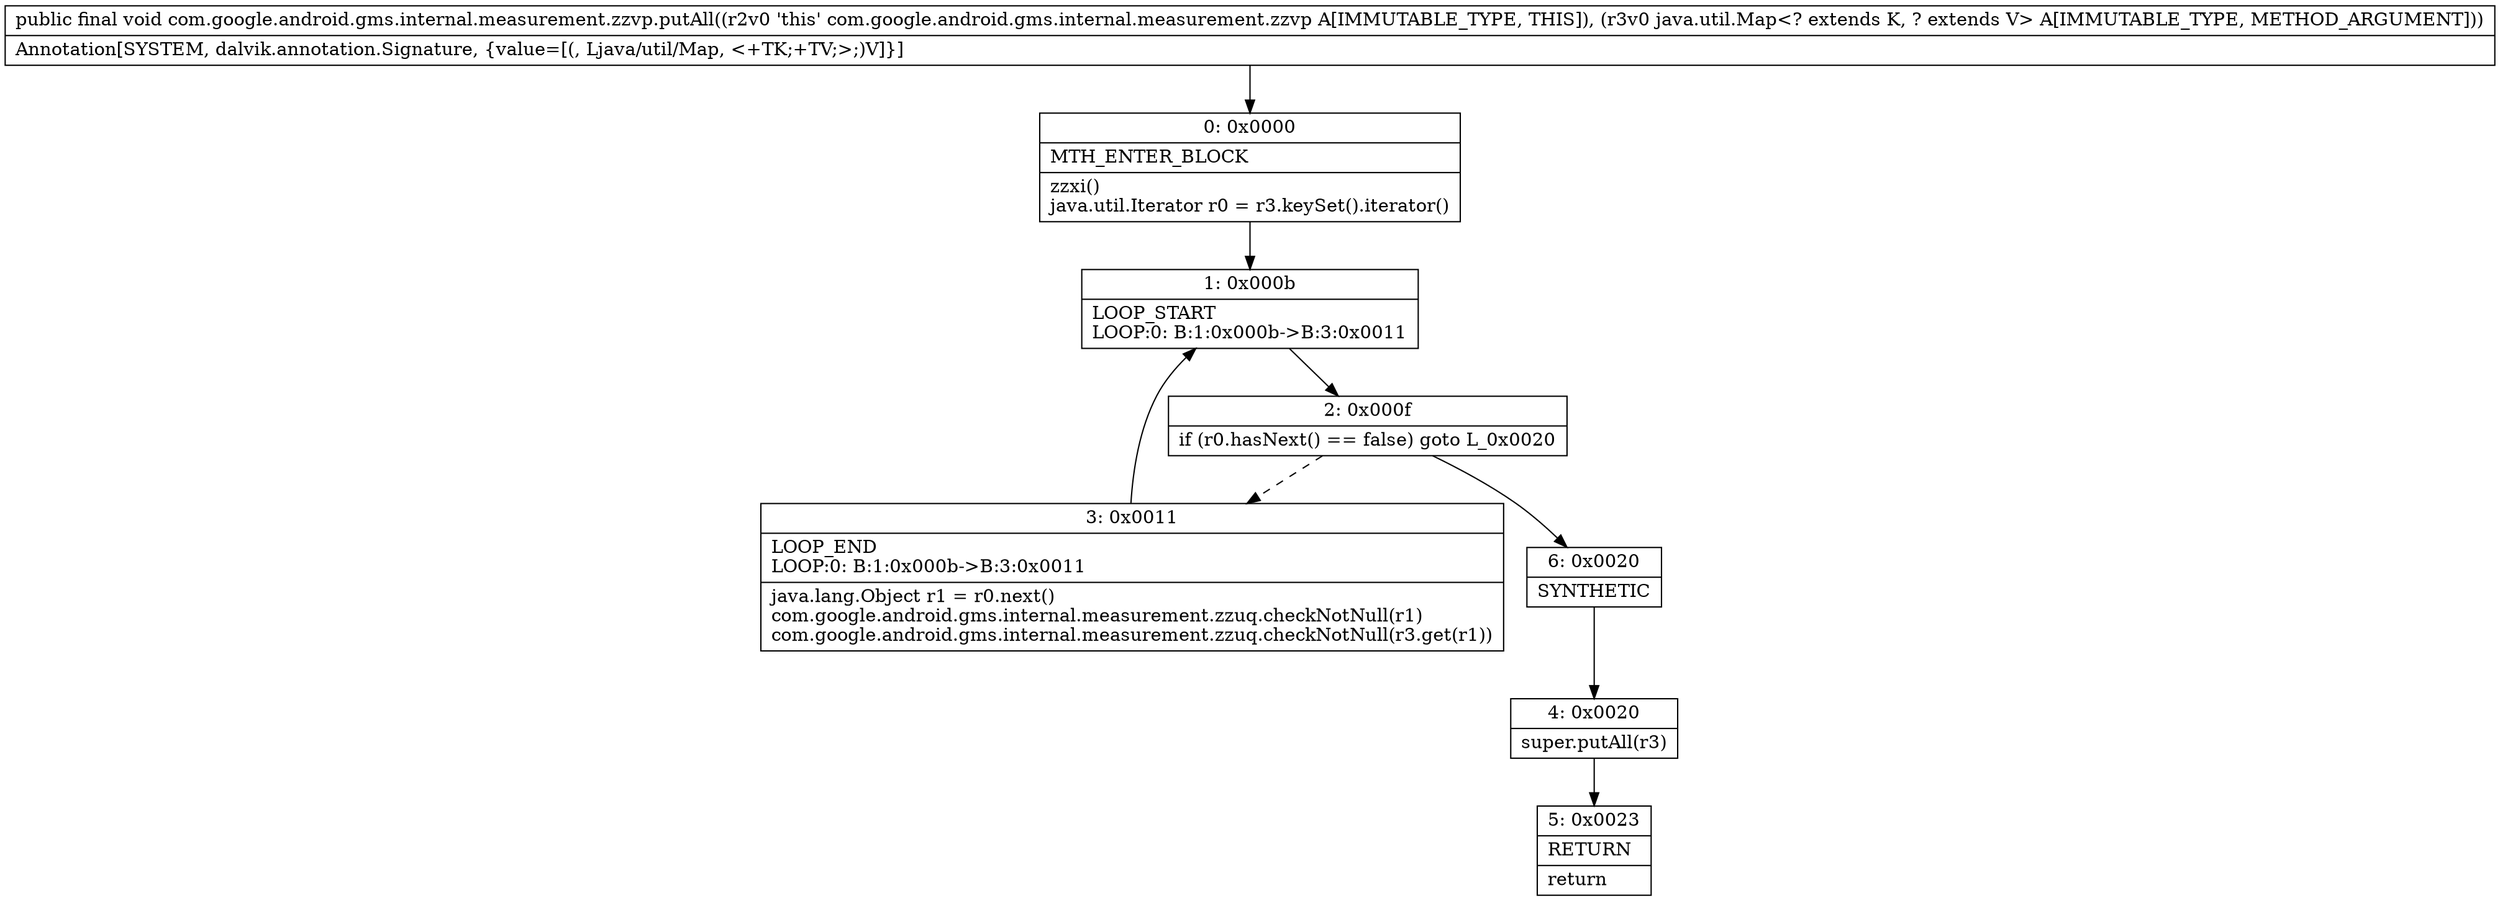digraph "CFG forcom.google.android.gms.internal.measurement.zzvp.putAll(Ljava\/util\/Map;)V" {
Node_0 [shape=record,label="{0\:\ 0x0000|MTH_ENTER_BLOCK\l|zzxi()\ljava.util.Iterator r0 = r3.keySet().iterator()\l}"];
Node_1 [shape=record,label="{1\:\ 0x000b|LOOP_START\lLOOP:0: B:1:0x000b\-\>B:3:0x0011\l}"];
Node_2 [shape=record,label="{2\:\ 0x000f|if (r0.hasNext() == false) goto L_0x0020\l}"];
Node_3 [shape=record,label="{3\:\ 0x0011|LOOP_END\lLOOP:0: B:1:0x000b\-\>B:3:0x0011\l|java.lang.Object r1 = r0.next()\lcom.google.android.gms.internal.measurement.zzuq.checkNotNull(r1)\lcom.google.android.gms.internal.measurement.zzuq.checkNotNull(r3.get(r1))\l}"];
Node_4 [shape=record,label="{4\:\ 0x0020|super.putAll(r3)\l}"];
Node_5 [shape=record,label="{5\:\ 0x0023|RETURN\l|return\l}"];
Node_6 [shape=record,label="{6\:\ 0x0020|SYNTHETIC\l}"];
MethodNode[shape=record,label="{public final void com.google.android.gms.internal.measurement.zzvp.putAll((r2v0 'this' com.google.android.gms.internal.measurement.zzvp A[IMMUTABLE_TYPE, THIS]), (r3v0 java.util.Map\<? extends K, ? extends V\> A[IMMUTABLE_TYPE, METHOD_ARGUMENT]))  | Annotation[SYSTEM, dalvik.annotation.Signature, \{value=[(, Ljava\/util\/Map, \<+TK;+TV;\>;)V]\}]\l}"];
MethodNode -> Node_0;
Node_0 -> Node_1;
Node_1 -> Node_2;
Node_2 -> Node_3[style=dashed];
Node_2 -> Node_6;
Node_3 -> Node_1;
Node_4 -> Node_5;
Node_6 -> Node_4;
}

